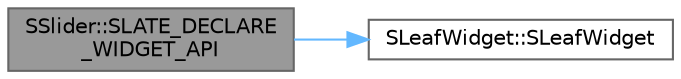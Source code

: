 digraph "SSlider::SLATE_DECLARE_WIDGET_API"
{
 // INTERACTIVE_SVG=YES
 // LATEX_PDF_SIZE
  bgcolor="transparent";
  edge [fontname=Helvetica,fontsize=10,labelfontname=Helvetica,labelfontsize=10];
  node [fontname=Helvetica,fontsize=10,shape=box,height=0.2,width=0.4];
  rankdir="LR";
  Node1 [id="Node000001",label="SSlider::SLATE_DECLARE\l_WIDGET_API",height=0.2,width=0.4,color="gray40", fillcolor="grey60", style="filled", fontcolor="black",tooltip=" "];
  Node1 -> Node2 [id="edge1_Node000001_Node000002",color="steelblue1",style="solid",tooltip=" "];
  Node2 [id="Node000002",label="SLeafWidget::SLeafWidget",height=0.2,width=0.4,color="grey40", fillcolor="white", style="filled",URL="$d0/d61/classSLeafWidget.html#ab33c7934bae8d6fa51f9b3461d566117",tooltip=" "];
}
